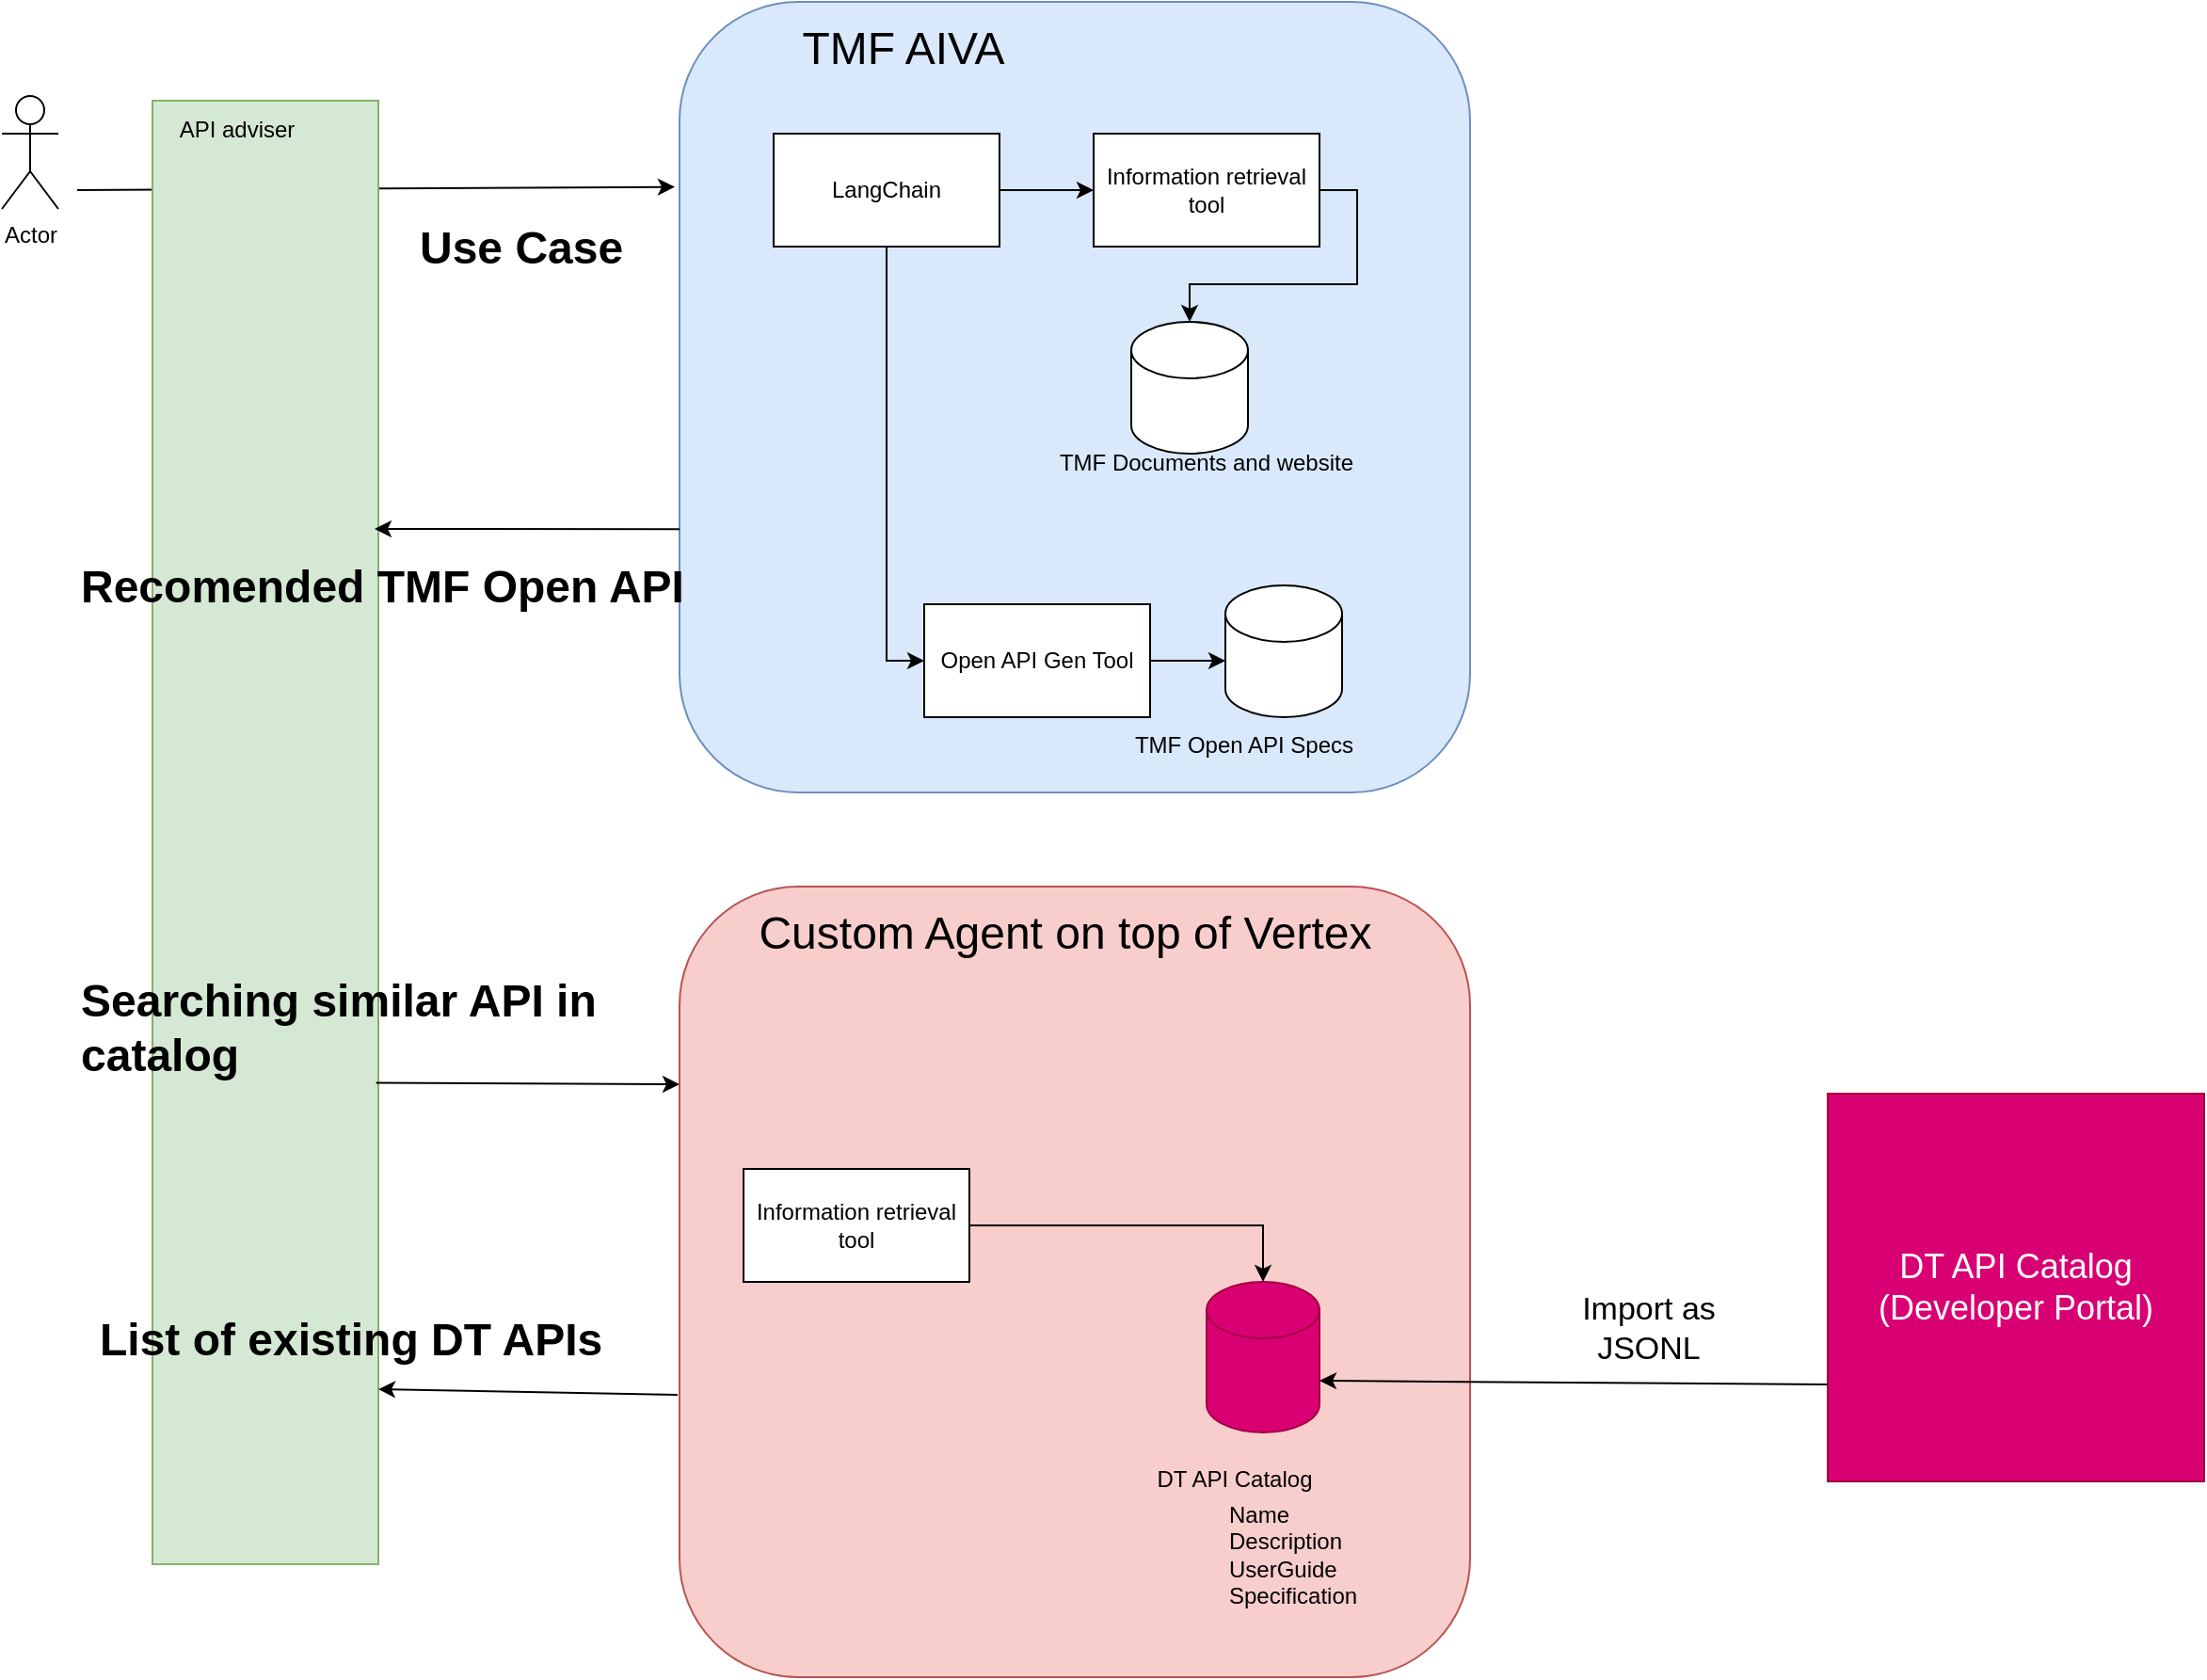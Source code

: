 <mxfile version="24.5.4" type="github">
  <diagram name="Seite-1" id="CGUBHcrXT41bl0SBza2R">
    <mxGraphModel dx="1615" dy="857" grid="1" gridSize="10" guides="1" tooltips="1" connect="1" arrows="1" fold="1" page="1" pageScale="1" pageWidth="827" pageHeight="1169" math="0" shadow="0">
      <root>
        <mxCell id="0" />
        <mxCell id="1" parent="0" />
        <mxCell id="9F9rbnI__Y2UDNDiaR7V-2" value="" style="rounded=1;whiteSpace=wrap;html=1;fillColor=#dae8fc;strokeColor=#6c8ebf;" vertex="1" parent="1">
          <mxGeometry x="380" y="140" width="420" height="420" as="geometry" />
        </mxCell>
        <mxCell id="9F9rbnI__Y2UDNDiaR7V-3" value="&lt;font style=&quot;font-size: 24px;&quot;&gt;TMF AIVA&lt;/font&gt;" style="text;html=1;align=center;verticalAlign=middle;whiteSpace=wrap;rounded=0;" vertex="1" parent="1">
          <mxGeometry x="410" y="150" width="178" height="30" as="geometry" />
        </mxCell>
        <mxCell id="9F9rbnI__Y2UDNDiaR7V-4" value="" style="shape=cylinder3;whiteSpace=wrap;html=1;boundedLbl=1;backgroundOutline=1;size=15;" vertex="1" parent="1">
          <mxGeometry x="620" y="310" width="62" height="70" as="geometry" />
        </mxCell>
        <mxCell id="9F9rbnI__Y2UDNDiaR7V-5" value="TMF Documents and website" style="text;html=1;align=center;verticalAlign=middle;whiteSpace=wrap;rounded=0;" vertex="1" parent="1">
          <mxGeometry x="580" y="370" width="160" height="30" as="geometry" />
        </mxCell>
        <mxCell id="9F9rbnI__Y2UDNDiaR7V-10" style="edgeStyle=orthogonalEdgeStyle;rounded=0;orthogonalLoop=1;jettySize=auto;html=1;exitX=1;exitY=0.5;exitDx=0;exitDy=0;" edge="1" parent="1" source="9F9rbnI__Y2UDNDiaR7V-6" target="9F9rbnI__Y2UDNDiaR7V-7">
          <mxGeometry relative="1" as="geometry" />
        </mxCell>
        <mxCell id="9F9rbnI__Y2UDNDiaR7V-14" style="edgeStyle=orthogonalEdgeStyle;rounded=0;orthogonalLoop=1;jettySize=auto;html=1;exitX=0.5;exitY=1;exitDx=0;exitDy=0;entryX=0;entryY=0.5;entryDx=0;entryDy=0;" edge="1" parent="1" source="9F9rbnI__Y2UDNDiaR7V-6" target="9F9rbnI__Y2UDNDiaR7V-12">
          <mxGeometry relative="1" as="geometry" />
        </mxCell>
        <mxCell id="9F9rbnI__Y2UDNDiaR7V-6" value="LangChain" style="rounded=0;whiteSpace=wrap;html=1;" vertex="1" parent="1">
          <mxGeometry x="430" y="210" width="120" height="60" as="geometry" />
        </mxCell>
        <mxCell id="9F9rbnI__Y2UDNDiaR7V-11" style="edgeStyle=orthogonalEdgeStyle;rounded=0;orthogonalLoop=1;jettySize=auto;html=1;exitX=1;exitY=0.5;exitDx=0;exitDy=0;" edge="1" parent="1" source="9F9rbnI__Y2UDNDiaR7V-7" target="9F9rbnI__Y2UDNDiaR7V-4">
          <mxGeometry relative="1" as="geometry" />
        </mxCell>
        <mxCell id="9F9rbnI__Y2UDNDiaR7V-7" value="Information retrieval tool" style="rounded=0;whiteSpace=wrap;html=1;" vertex="1" parent="1">
          <mxGeometry x="600" y="210" width="120" height="60" as="geometry" />
        </mxCell>
        <mxCell id="9F9rbnI__Y2UDNDiaR7V-12" value="Open API Gen Tool" style="rounded=0;whiteSpace=wrap;html=1;" vertex="1" parent="1">
          <mxGeometry x="510" y="460" width="120" height="60" as="geometry" />
        </mxCell>
        <mxCell id="9F9rbnI__Y2UDNDiaR7V-15" value="" style="shape=cylinder3;whiteSpace=wrap;html=1;boundedLbl=1;backgroundOutline=1;size=15;" vertex="1" parent="1">
          <mxGeometry x="670" y="450" width="62" height="70" as="geometry" />
        </mxCell>
        <mxCell id="9F9rbnI__Y2UDNDiaR7V-16" value="TMF Open API Specs" style="text;html=1;align=center;verticalAlign=middle;whiteSpace=wrap;rounded=0;" vertex="1" parent="1">
          <mxGeometry x="600" y="520" width="160" height="30" as="geometry" />
        </mxCell>
        <mxCell id="9F9rbnI__Y2UDNDiaR7V-17" value="" style="rounded=1;whiteSpace=wrap;html=1;fillColor=#f8cecc;strokeColor=#b85450;" vertex="1" parent="1">
          <mxGeometry x="380" y="610" width="420" height="420" as="geometry" />
        </mxCell>
        <mxCell id="9F9rbnI__Y2UDNDiaR7V-18" value="&lt;font style=&quot;font-size: 24px;&quot;&gt;Custom Agent on top of Vertex&lt;/font&gt;" style="text;html=1;align=center;verticalAlign=middle;whiteSpace=wrap;rounded=0;" vertex="1" parent="1">
          <mxGeometry x="410" y="620" width="350" height="30" as="geometry" />
        </mxCell>
        <mxCell id="9F9rbnI__Y2UDNDiaR7V-19" value="Information retrieval tool" style="rounded=0;whiteSpace=wrap;html=1;" vertex="1" parent="1">
          <mxGeometry x="414" y="760" width="120" height="60" as="geometry" />
        </mxCell>
        <mxCell id="9F9rbnI__Y2UDNDiaR7V-20" value="" style="shape=cylinder3;whiteSpace=wrap;html=1;boundedLbl=1;backgroundOutline=1;size=15;fillColor=#d80073;fontColor=#ffffff;strokeColor=#A50040;" vertex="1" parent="1">
          <mxGeometry x="660" y="820" width="60" height="80" as="geometry" />
        </mxCell>
        <mxCell id="9F9rbnI__Y2UDNDiaR7V-21" value="DT API Catalog" style="text;html=1;align=center;verticalAlign=middle;whiteSpace=wrap;rounded=0;" vertex="1" parent="1">
          <mxGeometry x="600" y="910" width="150" height="30" as="geometry" />
        </mxCell>
        <mxCell id="9F9rbnI__Y2UDNDiaR7V-22" value="" style="endArrow=classic;html=1;rounded=0;exitX=1;exitY=0.5;exitDx=0;exitDy=0;" edge="1" parent="1" source="9F9rbnI__Y2UDNDiaR7V-19" target="9F9rbnI__Y2UDNDiaR7V-20">
          <mxGeometry width="50" height="50" relative="1" as="geometry">
            <mxPoint x="410" y="810" as="sourcePoint" />
            <mxPoint x="460" y="760" as="targetPoint" />
            <Array as="points">
              <mxPoint x="690" y="790" />
            </Array>
          </mxGeometry>
        </mxCell>
        <mxCell id="9F9rbnI__Y2UDNDiaR7V-23" value="Name&lt;div&gt;Description&lt;/div&gt;&lt;div&gt;UserGuide&lt;/div&gt;&lt;div&gt;Specification&lt;/div&gt;" style="text;html=1;align=left;verticalAlign=middle;whiteSpace=wrap;rounded=0;" vertex="1" parent="1">
          <mxGeometry x="670" y="930" width="88" height="70" as="geometry" />
        </mxCell>
        <mxCell id="9F9rbnI__Y2UDNDiaR7V-24" value="Actor" style="shape=umlActor;verticalLabelPosition=bottom;verticalAlign=top;html=1;outlineConnect=0;" vertex="1" parent="1">
          <mxGeometry x="20" y="190" width="30" height="60" as="geometry" />
        </mxCell>
        <mxCell id="9F9rbnI__Y2UDNDiaR7V-29" value="" style="endArrow=classic;html=1;rounded=0;entryX=-0.006;entryY=0.234;entryDx=0;entryDy=0;entryPerimeter=0;" edge="1" parent="1" target="9F9rbnI__Y2UDNDiaR7V-2">
          <mxGeometry width="50" height="50" relative="1" as="geometry">
            <mxPoint x="60" y="240" as="sourcePoint" />
            <mxPoint x="410" y="380" as="targetPoint" />
          </mxGeometry>
        </mxCell>
        <mxCell id="9F9rbnI__Y2UDNDiaR7V-33" value="" style="rounded=0;whiteSpace=wrap;html=1;fillColor=#d5e8d4;strokeColor=#82b366;" vertex="1" parent="1">
          <mxGeometry x="100" y="192.5" width="120" height="777.5" as="geometry" />
        </mxCell>
        <mxCell id="9F9rbnI__Y2UDNDiaR7V-34" value="API adviser" style="text;html=1;align=center;verticalAlign=middle;whiteSpace=wrap;rounded=0;" vertex="1" parent="1">
          <mxGeometry x="100" y="192.5" width="90" height="30" as="geometry" />
        </mxCell>
        <mxCell id="9F9rbnI__Y2UDNDiaR7V-31" value="&lt;h1 style=&quot;margin-top: 0px;&quot;&gt;Use Case&amp;nbsp;&lt;/h1&gt;" style="text;html=1;whiteSpace=wrap;overflow=hidden;rounded=0;" vertex="1" parent="1">
          <mxGeometry x="240" y="250" width="120" height="70" as="geometry" />
        </mxCell>
        <mxCell id="9F9rbnI__Y2UDNDiaR7V-36" value="" style="endArrow=classic;html=1;rounded=0;exitX=0;exitY=0.667;exitDx=0;exitDy=0;exitPerimeter=0;" edge="1" parent="1" source="9F9rbnI__Y2UDNDiaR7V-2">
          <mxGeometry width="50" height="50" relative="1" as="geometry">
            <mxPoint x="360" y="430" as="sourcePoint" />
            <mxPoint x="218" y="420" as="targetPoint" />
          </mxGeometry>
        </mxCell>
        <mxCell id="9F9rbnI__Y2UDNDiaR7V-37" value="&lt;h1 style=&quot;margin-top: 0px;&quot;&gt;&lt;span style=&quot;background-color: initial;&quot;&gt;Recomended TMF Open API&amp;nbsp;&lt;/span&gt;&lt;/h1&gt;&lt;h1 style=&quot;margin-top: 0px;&quot;&gt;&lt;span style=&quot;background-color: initial; font-size: 12px; font-weight: normal;&quot;&gt;&lt;br&gt;&lt;/span&gt;&lt;/h1&gt;&lt;h1 style=&quot;margin-top: 0px;&quot;&gt;&lt;span style=&quot;background-color: initial; font-size: 12px; font-weight: normal;&quot;&gt;TN&lt;/span&gt;&lt;br&gt;&lt;/h1&gt;" style="text;html=1;whiteSpace=wrap;overflow=hidden;rounded=0;" vertex="1" parent="1">
          <mxGeometry x="60" y="430" width="330" height="70" as="geometry" />
        </mxCell>
        <mxCell id="9F9rbnI__Y2UDNDiaR7V-39" value="" style="endArrow=classic;html=1;rounded=0;" edge="1" parent="1">
          <mxGeometry width="50" height="50" relative="1" as="geometry">
            <mxPoint x="630" y="490" as="sourcePoint" />
            <mxPoint x="670" y="490" as="targetPoint" />
          </mxGeometry>
        </mxCell>
        <mxCell id="9F9rbnI__Y2UDNDiaR7V-41" value="" style="endArrow=classic;html=1;rounded=0;exitX=0.99;exitY=0.671;exitDx=0;exitDy=0;exitPerimeter=0;entryX=0;entryY=0.25;entryDx=0;entryDy=0;" edge="1" parent="1" source="9F9rbnI__Y2UDNDiaR7V-33" target="9F9rbnI__Y2UDNDiaR7V-17">
          <mxGeometry width="50" height="50" relative="1" as="geometry">
            <mxPoint x="220.0" y="689.995" as="sourcePoint" />
            <mxPoint x="378.68" y="698.386" as="targetPoint" />
          </mxGeometry>
        </mxCell>
        <mxCell id="9F9rbnI__Y2UDNDiaR7V-42" value="" style="endArrow=classic;html=1;rounded=0;" edge="1" parent="1">
          <mxGeometry width="50" height="50" relative="1" as="geometry">
            <mxPoint x="379" y="880" as="sourcePoint" />
            <mxPoint x="220" y="877" as="targetPoint" />
          </mxGeometry>
        </mxCell>
        <mxCell id="9F9rbnI__Y2UDNDiaR7V-44" value="&lt;h1 style=&quot;margin-top: 0px;&quot;&gt;Searching similar API in catalog&lt;/h1&gt;" style="text;html=1;whiteSpace=wrap;overflow=hidden;rounded=0;" vertex="1" parent="1">
          <mxGeometry x="60" y="650" width="330" height="70" as="geometry" />
        </mxCell>
        <mxCell id="9F9rbnI__Y2UDNDiaR7V-45" value="&lt;h1 style=&quot;margin-top: 0px;&quot;&gt;List of existing DT APIs&lt;/h1&gt;" style="text;html=1;whiteSpace=wrap;overflow=hidden;rounded=0;" vertex="1" parent="1">
          <mxGeometry x="70" y="830" width="330" height="70" as="geometry" />
        </mxCell>
        <mxCell id="9F9rbnI__Y2UDNDiaR7V-47" value="&lt;font style=&quot;font-size: 18px;&quot;&gt;DT API Catalog (Developer Portal)&lt;/font&gt;" style="whiteSpace=wrap;html=1;aspect=fixed;fillColor=#d80073;fontColor=#ffffff;strokeColor=#A50040;" vertex="1" parent="1">
          <mxGeometry x="990" y="720" width="200" height="206" as="geometry" />
        </mxCell>
        <mxCell id="9F9rbnI__Y2UDNDiaR7V-48" value="" style="endArrow=classic;html=1;rounded=0;entryX=1;entryY=0;entryDx=0;entryDy=52.5;entryPerimeter=0;exitX=0;exitY=0.75;exitDx=0;exitDy=0;" edge="1" parent="1" source="9F9rbnI__Y2UDNDiaR7V-47" target="9F9rbnI__Y2UDNDiaR7V-20">
          <mxGeometry width="50" height="50" relative="1" as="geometry">
            <mxPoint x="910" y="860" as="sourcePoint" />
            <mxPoint x="960" y="810" as="targetPoint" />
          </mxGeometry>
        </mxCell>
        <mxCell id="9F9rbnI__Y2UDNDiaR7V-50" value="Import as JSONL" style="text;html=1;align=center;verticalAlign=middle;whiteSpace=wrap;rounded=0;fontSize=17;" vertex="1" parent="1">
          <mxGeometry x="850" y="830" width="90" height="30" as="geometry" />
        </mxCell>
      </root>
    </mxGraphModel>
  </diagram>
</mxfile>
